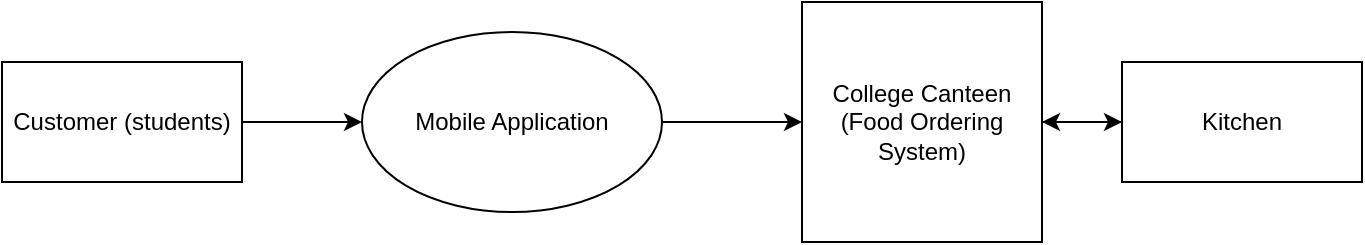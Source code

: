 <mxfile version="15.6.5" type="device"><diagram id="rnIbsuDIHAH1V39kbAvA" name="Page-1"><mxGraphModel dx="1038" dy="551" grid="1" gridSize="10" guides="1" tooltips="1" connect="1" arrows="1" fold="1" page="1" pageScale="1" pageWidth="850" pageHeight="1100" math="0" shadow="0"><root><mxCell id="0"/><mxCell id="1" parent="0"/><mxCell id="0FQoyEneBEhg7__PZhAd-8" style="edgeStyle=orthogonalEdgeStyle;rounded=0;orthogonalLoop=1;jettySize=auto;html=1;entryX=0;entryY=0.5;entryDx=0;entryDy=0;fontColor=default;" edge="1" parent="1" source="0FQoyEneBEhg7__PZhAd-1" target="0FQoyEneBEhg7__PZhAd-7"><mxGeometry relative="1" as="geometry"/></mxCell><mxCell id="0FQoyEneBEhg7__PZhAd-1" value="Customer (students)" style="rounded=0;whiteSpace=wrap;html=1;fillColor=default;strokeColor=default;fontColor=default;" vertex="1" parent="1"><mxGeometry x="120" y="190" width="120" height="60" as="geometry"/></mxCell><mxCell id="0FQoyEneBEhg7__PZhAd-11" style="edgeStyle=orthogonalEdgeStyle;rounded=0;orthogonalLoop=1;jettySize=auto;html=1;exitX=1;exitY=0.5;exitDx=0;exitDy=0;entryX=0;entryY=0.5;entryDx=0;entryDy=0;fontColor=default;" edge="1" parent="1" source="0FQoyEneBEhg7__PZhAd-3" target="0FQoyEneBEhg7__PZhAd-5"><mxGeometry relative="1" as="geometry"/></mxCell><mxCell id="0FQoyEneBEhg7__PZhAd-3" value="College Canteen&lt;br&gt;(Food Ordering System)" style="whiteSpace=wrap;html=1;aspect=fixed;fontColor=default;strokeColor=default;fillColor=default;" vertex="1" parent="1"><mxGeometry x="520" y="160" width="120" height="120" as="geometry"/></mxCell><mxCell id="0FQoyEneBEhg7__PZhAd-10" style="edgeStyle=orthogonalEdgeStyle;rounded=0;orthogonalLoop=1;jettySize=auto;html=1;entryX=1;entryY=0.5;entryDx=0;entryDy=0;fontColor=default;" edge="1" parent="1" source="0FQoyEneBEhg7__PZhAd-5" target="0FQoyEneBEhg7__PZhAd-3"><mxGeometry relative="1" as="geometry"/></mxCell><mxCell id="0FQoyEneBEhg7__PZhAd-5" value="Kitchen" style="rounded=0;whiteSpace=wrap;html=1;fontColor=default;strokeColor=default;fillColor=default;" vertex="1" parent="1"><mxGeometry x="680" y="190" width="120" height="60" as="geometry"/></mxCell><mxCell id="0FQoyEneBEhg7__PZhAd-13" style="edgeStyle=orthogonalEdgeStyle;rounded=0;orthogonalLoop=1;jettySize=auto;html=1;exitX=1;exitY=0.5;exitDx=0;exitDy=0;entryX=0;entryY=0.5;entryDx=0;entryDy=0;fontColor=default;" edge="1" parent="1" source="0FQoyEneBEhg7__PZhAd-7" target="0FQoyEneBEhg7__PZhAd-3"><mxGeometry relative="1" as="geometry"/></mxCell><mxCell id="0FQoyEneBEhg7__PZhAd-7" value="Mobile Application" style="ellipse;whiteSpace=wrap;html=1;fontColor=default;strokeColor=default;fillColor=default;" vertex="1" parent="1"><mxGeometry x="300" y="175" width="150" height="90" as="geometry"/></mxCell></root></mxGraphModel></diagram></mxfile>